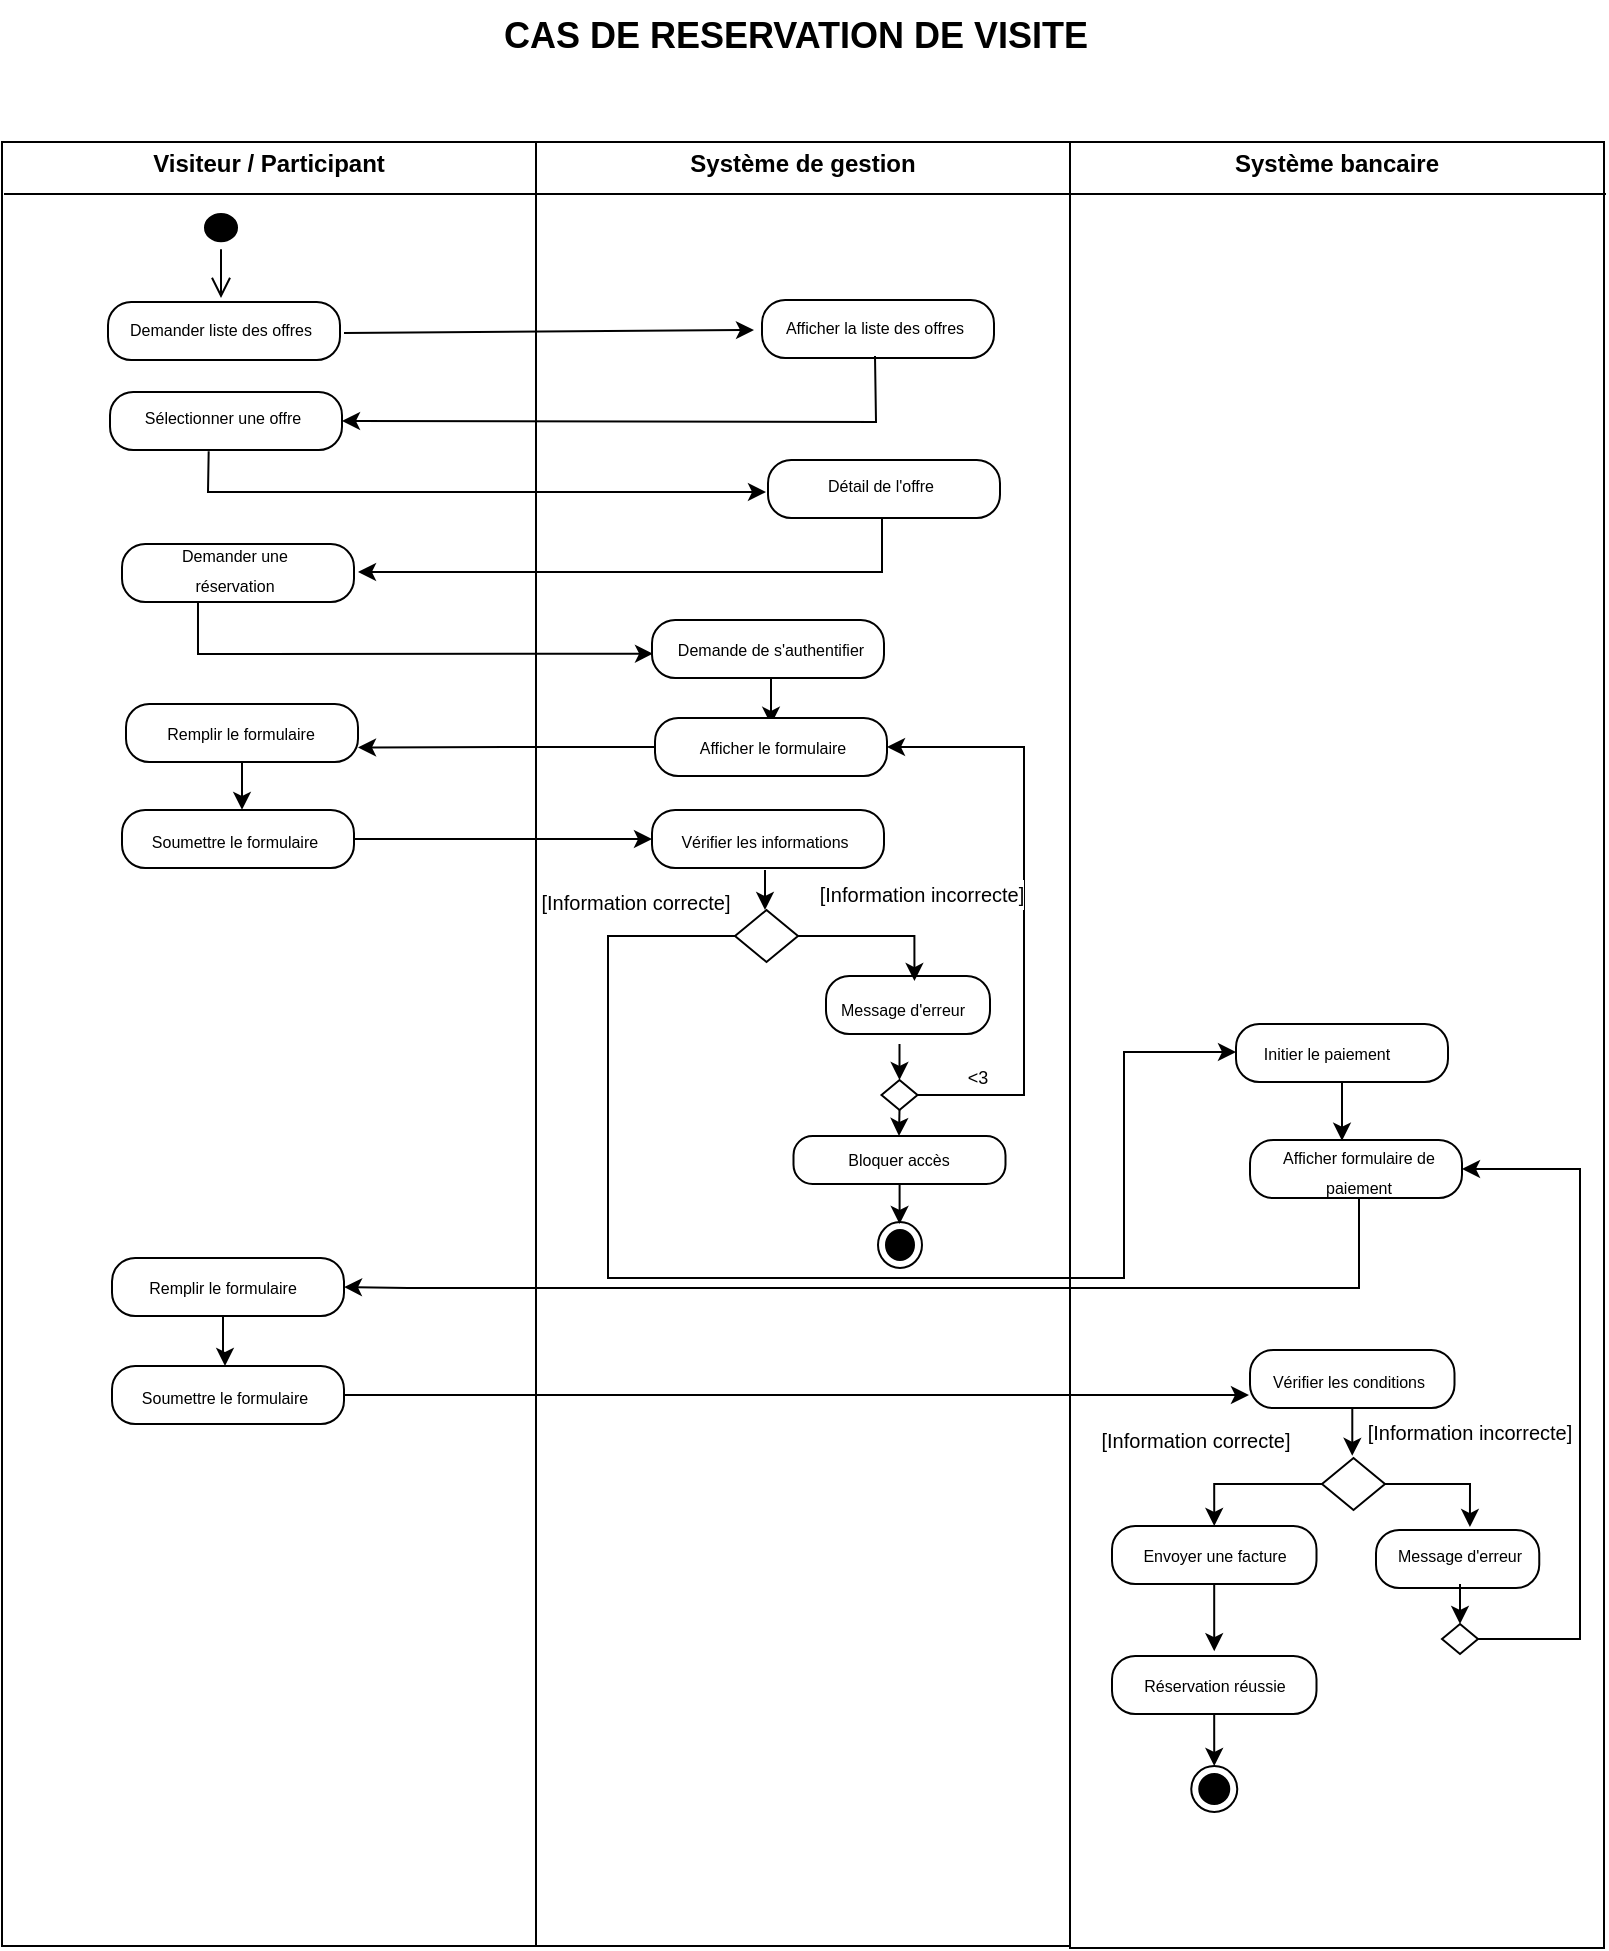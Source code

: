 <mxfile version="26.2.14">
  <diagram name="Page-1" id="e7e014a7-5840-1c2e-5031-d8a46d1fe8dd">
    <mxGraphModel dx="903" dy="542" grid="0" gridSize="10" guides="1" tooltips="1" connect="1" arrows="1" fold="1" page="1" pageScale="1" pageWidth="827" pageHeight="1169" background="none" math="0" shadow="0">
      <root>
        <mxCell id="0" />
        <mxCell id="1" parent="0" />
        <mxCell id="_ejCU_rRlJFC165mmWsl-280" value="" style="rounded=1;whiteSpace=wrap;html=1;arcSize=40;fontColor=#000000;fillColor=light-dark(#FFFFFF,#FFFFFF);strokeColor=light-dark(#000000, #ff9090);fillStyle=solid;pointerEvents=0;align=center;verticalAlign=top;fontFamily=Helvetica;fontSize=12;labelBackgroundColor=light-dark(#000000,#000000);" parent="1" vertex="1">
          <mxGeometry x="829" y="614" width="106" height="29" as="geometry" />
        </mxCell>
        <mxCell id="_ejCU_rRlJFC165mmWsl-41" value="&lt;p style=&quot;margin:0px;margin-top:4px;text-align:center;&quot;&gt;&lt;b&gt;Visiteur / Participant&lt;/b&gt;&lt;/p&gt;" style="verticalAlign=top;align=left;overflow=fill;html=1;whiteSpace=wrap;movable=1;resizable=1;rotatable=1;deletable=1;editable=1;locked=0;connectable=1;" parent="1" vertex="1">
          <mxGeometry x="431" y="115" width="267" height="902" as="geometry" />
        </mxCell>
        <mxCell id="_ejCU_rRlJFC165mmWsl-43" value="&lt;p style=&quot;margin:0px;margin-top:4px;text-align:center;&quot;&gt;&lt;b&gt;Système de gestion&lt;/b&gt;&lt;/p&gt;" style="verticalAlign=top;align=left;overflow=fill;html=1;whiteSpace=wrap;movable=1;resizable=1;rotatable=1;deletable=1;editable=1;locked=0;connectable=1;" parent="1" vertex="1">
          <mxGeometry x="698" y="115" width="267" height="902" as="geometry" />
        </mxCell>
        <mxCell id="_ejCU_rRlJFC165mmWsl-52" value="" style="rounded=1;whiteSpace=wrap;html=1;arcSize=40;fontColor=#000000;fillColor=light-dark(#FFFFFF,#FFFFFF);strokeColor=light-dark(#000000, #ff9090);fillStyle=solid;pointerEvents=0;align=center;verticalAlign=top;fontFamily=Helvetica;fontSize=12;labelBackgroundColor=light-dark(#000000,#000000);" parent="1" vertex="1">
          <mxGeometry x="484" y="195" width="116" height="29" as="geometry" />
        </mxCell>
        <mxCell id="_ejCU_rRlJFC165mmWsl-48" value="" style="group;labelBackgroundColor=light-dark(#000000,#000000);fillColor=none;fillStyle=solid;imageAspect=1;" parent="1" vertex="1" connectable="0">
          <mxGeometry x="533" y="147" width="58" height="76" as="geometry" />
        </mxCell>
        <mxCell id="_ejCU_rRlJFC165mmWsl-46" value="" style="ellipse;html=1;shape=startState;fillColor=#000000;strokeColor=light-dark(#000000,#000000);labelBorderColor=default;" parent="_ejCU_rRlJFC165mmWsl-48" vertex="1">
          <mxGeometry x="-4.5" width="24" height="21.667" as="geometry" />
        </mxCell>
        <mxCell id="_ejCU_rRlJFC165mmWsl-47" value="" style="edgeStyle=orthogonalEdgeStyle;html=1;verticalAlign=bottom;endArrow=open;endSize=8;strokeColor=#000000;rounded=0;entryX=0.5;entryY=0;entryDx=0;entryDy=0;" parent="_ejCU_rRlJFC165mmWsl-48" source="_ejCU_rRlJFC165mmWsl-46" target="_ejCU_rRlJFC165mmWsl-54" edge="1">
          <mxGeometry relative="1" as="geometry">
            <mxPoint x="11" y="39" as="targetPoint" />
          </mxGeometry>
        </mxCell>
        <mxCell id="_ejCU_rRlJFC165mmWsl-54" value="&lt;font style=&quot;font-size: 8px;&quot;&gt;Demander liste des offres&lt;/font&gt;" style="text;html=1;align=center;verticalAlign=middle;whiteSpace=wrap;rounded=0;fontFamily=Helvetica;fontSize=12;fontColor=default;labelBackgroundColor=none;" parent="_ejCU_rRlJFC165mmWsl-48" vertex="1">
          <mxGeometry x="-41" y="46" width="97" height="30" as="geometry" />
        </mxCell>
        <mxCell id="_ejCU_rRlJFC165mmWsl-56" value="" style="endArrow=classic;html=1;rounded=0;fontFamily=Helvetica;fontSize=12;fontColor=default;labelBackgroundColor=light-dark(#000000,#000000);exitX=1;exitY=0.5;exitDx=0;exitDy=0;" parent="1" edge="1">
          <mxGeometry width="50" height="50" relative="1" as="geometry">
            <mxPoint x="602" y="210.5" as="sourcePoint" />
            <mxPoint x="807" y="209" as="targetPoint" />
          </mxGeometry>
        </mxCell>
        <mxCell id="_ejCU_rRlJFC165mmWsl-57" value="" style="rounded=1;whiteSpace=wrap;html=1;arcSize=40;fontColor=#000000;fillColor=light-dark(#FFFFFF,#FFFFFF);strokeColor=light-dark(#000000, #ff9090);fillStyle=solid;pointerEvents=0;align=center;verticalAlign=top;fontFamily=Helvetica;fontSize=12;labelBackgroundColor=light-dark(#000000,#000000);" parent="1" vertex="1">
          <mxGeometry x="811" y="194" width="116" height="29" as="geometry" />
        </mxCell>
        <mxCell id="_ejCU_rRlJFC165mmWsl-58" value="&lt;font style=&quot;font-size: 8px;&quot;&gt;Afficher la liste des offres&lt;/font&gt;" style="text;html=1;align=center;verticalAlign=middle;whiteSpace=wrap;rounded=0;fontFamily=Helvetica;fontSize=12;fontColor=default;labelBackgroundColor=none;" parent="1" vertex="1">
          <mxGeometry x="821" y="192" width="93" height="30" as="geometry" />
        </mxCell>
        <mxCell id="_ejCU_rRlJFC165mmWsl-59" value="" style="rounded=1;whiteSpace=wrap;html=1;arcSize=40;fontColor=#000000;fillColor=light-dark(#FFFFFF,#FFFFFF);strokeColor=light-dark(#000000, #ff9090);fillStyle=solid;pointerEvents=0;align=center;verticalAlign=top;fontFamily=Helvetica;fontSize=12;labelBackgroundColor=light-dark(#000000,#000000);" parent="1" vertex="1">
          <mxGeometry x="485" y="240" width="116" height="29" as="geometry" />
        </mxCell>
        <mxCell id="_ejCU_rRlJFC165mmWsl-60" value="&lt;font style=&quot;font-size: 8px;&quot;&gt;Sélectionner une offre&lt;/font&gt;" style="text;html=1;align=center;verticalAlign=middle;whiteSpace=wrap;rounded=0;fontFamily=Helvetica;fontSize=12;fontColor=default;labelBackgroundColor=none;" parent="1" vertex="1">
          <mxGeometry x="495" y="237" width="93" height="30" as="geometry" />
        </mxCell>
        <mxCell id="_ejCU_rRlJFC165mmWsl-62" value="" style="endArrow=classic;html=1;rounded=0;fontFamily=Helvetica;fontSize=12;fontColor=default;labelBackgroundColor=light-dark(#000000,#000000);entryX=1;entryY=0.5;entryDx=0;entryDy=0;exitX=0.5;exitY=1;exitDx=0;exitDy=0;" parent="1" source="_ejCU_rRlJFC165mmWsl-58" target="_ejCU_rRlJFC165mmWsl-59" edge="1">
          <mxGeometry width="50" height="50" relative="1" as="geometry">
            <mxPoint x="755" y="327" as="sourcePoint" />
            <mxPoint x="805" y="277" as="targetPoint" />
            <Array as="points">
              <mxPoint x="868" y="255" />
            </Array>
          </mxGeometry>
        </mxCell>
        <mxCell id="_ejCU_rRlJFC165mmWsl-63" value="" style="endArrow=classic;html=1;rounded=0;fontFamily=Helvetica;fontSize=12;fontColor=default;labelBackgroundColor=light-dark(#000000,#000000);exitX=0.423;exitY=1.087;exitDx=0;exitDy=0;exitPerimeter=0;" parent="1" source="_ejCU_rRlJFC165mmWsl-60" edge="1">
          <mxGeometry width="50" height="50" relative="1" as="geometry">
            <mxPoint x="548.998" y="289" as="sourcePoint" />
            <mxPoint x="813" y="290" as="targetPoint" />
            <Array as="points">
              <mxPoint x="534" y="290" />
            </Array>
          </mxGeometry>
        </mxCell>
        <mxCell id="_ejCU_rRlJFC165mmWsl-64" value="" style="rounded=1;whiteSpace=wrap;html=1;arcSize=40;fontColor=#000000;fillColor=light-dark(#FFFFFF,#FFFFFF);strokeColor=light-dark(#000000, #ff9090);fillStyle=solid;pointerEvents=0;align=center;verticalAlign=top;fontFamily=Helvetica;fontSize=12;labelBackgroundColor=light-dark(#000000,#000000);" parent="1" vertex="1">
          <mxGeometry x="814" y="274" width="116" height="29" as="geometry" />
        </mxCell>
        <mxCell id="_ejCU_rRlJFC165mmWsl-65" value="&lt;font style=&quot;font-size: 8px;&quot;&gt;Détail de l&#39;offre&lt;/font&gt;" style="text;html=1;align=center;verticalAlign=middle;whiteSpace=wrap;rounded=0;fontFamily=Helvetica;fontSize=12;fontColor=default;labelBackgroundColor=none;" parent="1" vertex="1">
          <mxGeometry x="824" y="271" width="93" height="30" as="geometry" />
        </mxCell>
        <mxCell id="_ejCU_rRlJFC165mmWsl-67" value="" style="endArrow=classic;html=1;rounded=0;fontFamily=Helvetica;fontSize=12;fontColor=default;labelBackgroundColor=light-dark(#000000,#000000);" parent="1" edge="1">
          <mxGeometry width="50" height="50" relative="1" as="geometry">
            <mxPoint x="871" y="303" as="sourcePoint" />
            <mxPoint x="609" y="330" as="targetPoint" />
            <Array as="points">
              <mxPoint x="871" y="330" />
            </Array>
          </mxGeometry>
        </mxCell>
        <mxCell id="_ejCU_rRlJFC165mmWsl-68" value="" style="rounded=1;whiteSpace=wrap;html=1;arcSize=40;fontColor=#000000;fillColor=light-dark(#FFFFFF,#FFFFFF);strokeColor=light-dark(#000000, #ff9090);fillStyle=solid;pointerEvents=0;align=center;verticalAlign=top;fontFamily=Helvetica;fontSize=12;labelBackgroundColor=light-dark(#000000,#000000);" parent="1" vertex="1">
          <mxGeometry x="491" y="316" width="116" height="29" as="geometry" />
        </mxCell>
        <mxCell id="_ejCU_rRlJFC165mmWsl-69" value="&lt;font style=&quot;font-size: 8px;&quot;&gt;Demander une réservation&lt;/font&gt;" style="text;html=1;align=center;verticalAlign=middle;whiteSpace=wrap;rounded=0;fontFamily=Helvetica;fontSize=12;fontColor=default;labelBackgroundColor=none;" parent="1" vertex="1">
          <mxGeometry x="501" y="313" width="93" height="30" as="geometry" />
        </mxCell>
        <mxCell id="_ejCU_rRlJFC165mmWsl-70" value="" style="endArrow=classic;html=1;rounded=0;fontFamily=Helvetica;fontSize=12;fontColor=default;labelBackgroundColor=light-dark(#000000,#000000);exitX=0.301;exitY=1.067;exitDx=0;exitDy=0;exitPerimeter=0;" parent="1" source="_ejCU_rRlJFC165mmWsl-69" edge="1">
          <mxGeometry width="50" height="50" relative="1" as="geometry">
            <mxPoint x="478.003" y="343.0" as="sourcePoint" />
            <mxPoint x="756.5" y="370.82" as="targetPoint" />
            <Array as="points">
              <mxPoint x="529" y="371" />
            </Array>
          </mxGeometry>
        </mxCell>
        <mxCell id="_ejCU_rRlJFC165mmWsl-71" value="" style="rounded=1;whiteSpace=wrap;html=1;arcSize=40;fontColor=#000000;fillColor=light-dark(#FFFFFF,#FFFFFF);strokeColor=light-dark(#000000, #ff9090);fillStyle=solid;pointerEvents=0;align=center;verticalAlign=top;fontFamily=Helvetica;fontSize=12;labelBackgroundColor=light-dark(#000000,#000000);" parent="1" vertex="1">
          <mxGeometry x="756" y="354" width="116" height="29" as="geometry" />
        </mxCell>
        <mxCell id="_ejCU_rRlJFC165mmWsl-219" style="edgeStyle=orthogonalEdgeStyle;rounded=0;orthogonalLoop=1;jettySize=auto;html=1;fontFamily=Helvetica;fontSize=12;fontColor=default;labelBackgroundColor=light-dark(#000000,#000000);" parent="1" source="_ejCU_rRlJFC165mmWsl-72" edge="1">
          <mxGeometry relative="1" as="geometry">
            <mxPoint x="815.5" y="406.406" as="targetPoint" />
          </mxGeometry>
        </mxCell>
        <mxCell id="_ejCU_rRlJFC165mmWsl-72" value="&lt;font style=&quot;font-size: 8px;&quot;&gt;Demande de s&#39;authentifier&lt;/font&gt;" style="text;html=1;align=center;verticalAlign=middle;whiteSpace=wrap;rounded=0;fontFamily=Helvetica;fontSize=12;fontColor=default;labelBackgroundColor=none;" parent="1" vertex="1">
          <mxGeometry x="764" y="353" width="103" height="30" as="geometry" />
        </mxCell>
        <mxCell id="_ejCU_rRlJFC165mmWsl-223" style="edgeStyle=orthogonalEdgeStyle;rounded=0;orthogonalLoop=1;jettySize=auto;html=1;fontFamily=Helvetica;fontSize=12;fontColor=default;labelBackgroundColor=light-dark(#000000,#000000);" parent="1" source="_ejCU_rRlJFC165mmWsl-79" edge="1">
          <mxGeometry relative="1" as="geometry">
            <mxPoint x="551.0" y="448.935" as="targetPoint" />
          </mxGeometry>
        </mxCell>
        <mxCell id="_ejCU_rRlJFC165mmWsl-79" value="" style="rounded=1;whiteSpace=wrap;html=1;arcSize=40;fontColor=#000000;fillColor=light-dark(#FFFFFF,#FFFFFF);strokeColor=light-dark(#000000, #ff9090);fillStyle=solid;pointerEvents=0;align=center;verticalAlign=top;fontFamily=Helvetica;fontSize=12;labelBackgroundColor=light-dark(#000000,#000000);" parent="1" vertex="1">
          <mxGeometry x="493" y="396" width="116" height="29" as="geometry" />
        </mxCell>
        <mxCell id="_ejCU_rRlJFC165mmWsl-80" value="&lt;font style=&quot;font-size: 8px;&quot;&gt;Remplir le formulaire&lt;/font&gt;" style="text;html=1;align=center;verticalAlign=middle;whiteSpace=wrap;rounded=0;fontFamily=Helvetica;fontSize=12;fontColor=default;labelBackgroundColor=none;" parent="1" vertex="1">
          <mxGeometry x="503.5" y="395" width="93" height="30" as="geometry" />
        </mxCell>
        <mxCell id="_ejCU_rRlJFC165mmWsl-95" value="" style="rounded=1;whiteSpace=wrap;html=1;arcSize=40;fontColor=#000000;fillColor=light-dark(#FFFFFF,#FFFFFF);strokeColor=light-dark(#000000, #ff9090);fillStyle=solid;pointerEvents=0;align=center;verticalAlign=top;fontFamily=Helvetica;fontSize=12;labelBackgroundColor=light-dark(#000000,#000000);" parent="1" vertex="1">
          <mxGeometry x="486" y="673" width="116" height="29" as="geometry" />
        </mxCell>
        <mxCell id="_ejCU_rRlJFC165mmWsl-114" style="edgeStyle=orthogonalEdgeStyle;rounded=0;orthogonalLoop=1;jettySize=auto;html=1;fontFamily=Helvetica;fontSize=12;fontColor=default;labelBackgroundColor=light-dark(#000000,#000000);entryX=0.5;entryY=0;entryDx=0;entryDy=0;" parent="1" source="_ejCU_rRlJFC165mmWsl-93" target="_ejCU_rRlJFC165mmWsl-113" edge="1">
          <mxGeometry relative="1" as="geometry">
            <mxPoint x="541.5" y="733.421" as="targetPoint" />
          </mxGeometry>
        </mxCell>
        <mxCell id="_ejCU_rRlJFC165mmWsl-93" value="&lt;font style=&quot;font-size: 8px;&quot;&gt;Remplir le formulaire&lt;/font&gt;" style="text;html=1;align=center;verticalAlign=middle;whiteSpace=wrap;rounded=0;fontFamily=Helvetica;fontSize=12;fontColor=default;labelBackgroundColor=none;" parent="1" vertex="1">
          <mxGeometry x="495" y="672" width="93" height="30" as="geometry" />
        </mxCell>
        <mxCell id="_ejCU_rRlJFC165mmWsl-112" value="" style="rounded=1;whiteSpace=wrap;html=1;arcSize=40;fontColor=#000000;fillColor=light-dark(#FFFFFF,#FFFFFF);strokeColor=light-dark(#000000, #ff9090);fillStyle=solid;pointerEvents=0;align=center;verticalAlign=top;fontFamily=Helvetica;fontSize=12;labelBackgroundColor=light-dark(#000000,#000000);" parent="1" vertex="1">
          <mxGeometry x="486" y="727" width="116" height="29" as="geometry" />
        </mxCell>
        <mxCell id="_ejCU_rRlJFC165mmWsl-113" value="&lt;font style=&quot;font-size: 8px;&quot;&gt;Soumettre le formulaire&lt;/font&gt;" style="text;html=1;align=center;verticalAlign=middle;whiteSpace=wrap;rounded=0;fontFamily=Helvetica;fontSize=12;fontColor=default;labelBackgroundColor=none;" parent="1" vertex="1">
          <mxGeometry x="496" y="727" width="93" height="30" as="geometry" />
        </mxCell>
        <mxCell id="_ejCU_rRlJFC165mmWsl-120" value="&lt;p style=&quot;margin:0px;margin-top:4px;text-align:center;&quot;&gt;&lt;b&gt;Système bancaire&lt;/b&gt;&lt;/p&gt;" style="verticalAlign=top;align=left;overflow=fill;html=1;whiteSpace=wrap;movable=1;resizable=1;rotatable=1;deletable=1;editable=1;locked=0;connectable=1;" parent="1" vertex="1">
          <mxGeometry x="965" y="115" width="267" height="903" as="geometry" />
        </mxCell>
        <mxCell id="_ejCU_rRlJFC165mmWsl-173" style="edgeStyle=orthogonalEdgeStyle;rounded=0;orthogonalLoop=1;jettySize=auto;html=1;fontFamily=Helvetica;fontSize=12;fontColor=default;labelBackgroundColor=light-dark(#000000,#000000);" parent="1" source="_ejCU_rRlJFC165mmWsl-167" edge="1">
          <mxGeometry relative="1" as="geometry">
            <mxPoint x="1101.0" y="614.365" as="targetPoint" />
          </mxGeometry>
        </mxCell>
        <mxCell id="_ejCU_rRlJFC165mmWsl-167" value="" style="rounded=1;whiteSpace=wrap;html=1;arcSize=40;fontColor=#000000;fillColor=light-dark(#FFFFFF,#FFFFFF);strokeColor=light-dark(#000000, #ff9090);fillStyle=solid;pointerEvents=0;align=center;verticalAlign=top;fontFamily=Helvetica;fontSize=12;labelBackgroundColor=light-dark(#000000,#000000);" parent="1" vertex="1">
          <mxGeometry x="1048" y="556" width="106" height="29" as="geometry" />
        </mxCell>
        <mxCell id="_ejCU_rRlJFC165mmWsl-168" value="&lt;font style=&quot;font-size: 8px;&quot;&gt;Initier le paiement&lt;/font&gt;" style="text;html=1;align=center;verticalAlign=middle;whiteSpace=wrap;rounded=0;fontFamily=Helvetica;fontSize=12;fontColor=default;labelBackgroundColor=none;" parent="1" vertex="1">
          <mxGeometry x="1048" y="555" width="91" height="30" as="geometry" />
        </mxCell>
        <mxCell id="_ejCU_rRlJFC165mmWsl-201" style="edgeStyle=orthogonalEdgeStyle;rounded=0;orthogonalLoop=1;jettySize=auto;html=1;fontFamily=Helvetica;fontSize=12;fontColor=default;labelBackgroundColor=light-dark(#000000,#000000);exitX=0.5;exitY=1;exitDx=0;exitDy=0;entryX=1;entryY=0.5;entryDx=0;entryDy=0;" parent="1" source="_ejCU_rRlJFC165mmWsl-170" target="_ejCU_rRlJFC165mmWsl-95" edge="1">
          <mxGeometry relative="1" as="geometry">
            <mxPoint x="642" y="696" as="targetPoint" />
            <mxPoint x="1110.62" y="653.867" as="sourcePoint" />
            <Array as="points">
              <mxPoint x="1109" y="688" />
              <mxPoint x="634" y="688" />
            </Array>
          </mxGeometry>
        </mxCell>
        <mxCell id="_ejCU_rRlJFC165mmWsl-172" value="" style="rounded=1;whiteSpace=wrap;html=1;arcSize=40;fontColor=#000000;fillColor=light-dark(#FFFFFF,#FFFFFF);strokeColor=light-dark(#000000, #ff9090);fillStyle=solid;pointerEvents=0;align=center;verticalAlign=top;fontFamily=Helvetica;fontSize=12;labelBackgroundColor=light-dark(#000000,#000000);" parent="1" vertex="1">
          <mxGeometry x="1055" y="614" width="106" height="29" as="geometry" />
        </mxCell>
        <mxCell id="_ejCU_rRlJFC165mmWsl-170" value="&lt;font style=&quot;font-size: 8px;&quot;&gt;Afficher formulaire de paiement&lt;/font&gt;" style="text;html=1;align=center;verticalAlign=middle;whiteSpace=wrap;rounded=0;fontFamily=Helvetica;fontSize=12;fontColor=default;labelBackgroundColor=none;" parent="1" vertex="1">
          <mxGeometry x="1058" y="616" width="103" height="25" as="geometry" />
        </mxCell>
        <mxCell id="_ejCU_rRlJFC165mmWsl-188" value="&lt;font style=&quot;font-size: 9px;&quot;&gt;&amp;lt;3&lt;/font&gt;" style="text;html=1;align=center;verticalAlign=middle;whiteSpace=wrap;rounded=0;fontFamily=Helvetica;fontSize=12;labelBackgroundColor=light-dark(#ffffff, #000000);fillColor=light-dark(#ffffff, #ededed);" parent="1" vertex="1">
          <mxGeometry x="898" y="575" width="41.5" height="13" as="geometry" />
        </mxCell>
        <mxCell id="_ejCU_rRlJFC165mmWsl-259" style="edgeStyle=orthogonalEdgeStyle;rounded=0;orthogonalLoop=1;jettySize=auto;html=1;fontFamily=Helvetica;fontSize=12;fontColor=default;labelBackgroundColor=light-dark(#000000,#000000);" parent="1" source="_ejCU_rRlJFC165mmWsl-203" edge="1">
          <mxGeometry relative="1" as="geometry">
            <mxPoint x="1106.125" y="771.923" as="targetPoint" />
          </mxGeometry>
        </mxCell>
        <mxCell id="_ejCU_rRlJFC165mmWsl-203" value="" style="rounded=1;whiteSpace=wrap;html=1;arcSize=40;fontColor=#000000;fillColor=light-dark(#FFFFFF,#FFFFFF);strokeColor=light-dark(#000000, #ff9090);fillStyle=solid;pointerEvents=0;align=center;verticalAlign=top;fontFamily=Helvetica;fontSize=12;labelBackgroundColor=light-dark(#000000,#000000);" parent="1" vertex="1">
          <mxGeometry x="1055" y="719" width="102.25" height="29" as="geometry" />
        </mxCell>
        <mxCell id="_ejCU_rRlJFC165mmWsl-205" value="&lt;font style=&quot;font-size: 8px;&quot;&gt;Vérifier les conditions&lt;/font&gt;" style="text;html=1;align=center;verticalAlign=middle;whiteSpace=wrap;rounded=0;fontFamily=Helvetica;fontSize=12;fontColor=default;labelBackgroundColor=none;" parent="1" vertex="1">
          <mxGeometry x="1058" y="723" width="93" height="21" as="geometry" />
        </mxCell>
        <mxCell id="_ejCU_rRlJFC165mmWsl-222" style="edgeStyle=orthogonalEdgeStyle;rounded=0;orthogonalLoop=1;jettySize=auto;html=1;entryX=1;entryY=0.75;entryDx=0;entryDy=0;fontFamily=Helvetica;fontSize=12;fontColor=default;labelBackgroundColor=light-dark(#000000,#000000);" parent="1" source="_ejCU_rRlJFC165mmWsl-220" target="_ejCU_rRlJFC165mmWsl-79" edge="1">
          <mxGeometry relative="1" as="geometry" />
        </mxCell>
        <mxCell id="_ejCU_rRlJFC165mmWsl-220" value="" style="rounded=1;whiteSpace=wrap;html=1;arcSize=40;fontColor=#000000;fillColor=light-dark(#FFFFFF,#FFFFFF);strokeColor=light-dark(#000000, #ff9090);fillStyle=solid;pointerEvents=0;align=center;verticalAlign=top;fontFamily=Helvetica;fontSize=12;labelBackgroundColor=light-dark(#000000,#000000);" parent="1" vertex="1">
          <mxGeometry x="757.5" y="403" width="116" height="29" as="geometry" />
        </mxCell>
        <mxCell id="_ejCU_rRlJFC165mmWsl-221" value="&lt;font style=&quot;font-size: 8px;&quot;&gt;Afficher le formulaire&lt;/font&gt;" style="text;html=1;align=center;verticalAlign=middle;whiteSpace=wrap;rounded=0;fontFamily=Helvetica;fontSize=12;fontColor=default;labelBackgroundColor=none;" parent="1" vertex="1">
          <mxGeometry x="764.5" y="402" width="103" height="30" as="geometry" />
        </mxCell>
        <mxCell id="_ejCU_rRlJFC165mmWsl-234" style="edgeStyle=orthogonalEdgeStyle;rounded=0;orthogonalLoop=1;jettySize=auto;html=1;entryX=0;entryY=0.5;entryDx=0;entryDy=0;fontFamily=Helvetica;fontSize=12;fontColor=default;labelBackgroundColor=light-dark(#000000,#000000);" parent="1" source="_ejCU_rRlJFC165mmWsl-227" target="_ejCU_rRlJFC165mmWsl-232" edge="1">
          <mxGeometry relative="1" as="geometry" />
        </mxCell>
        <mxCell id="_ejCU_rRlJFC165mmWsl-227" value="" style="rounded=1;whiteSpace=wrap;html=1;arcSize=40;fontColor=#000000;fillColor=light-dark(#FFFFFF,#FFFFFF);strokeColor=light-dark(#000000, #ff9090);fillStyle=solid;pointerEvents=0;align=center;verticalAlign=top;fontFamily=Helvetica;fontSize=12;labelBackgroundColor=light-dark(#000000,#000000);" parent="1" vertex="1">
          <mxGeometry x="491" y="449" width="116" height="29" as="geometry" />
        </mxCell>
        <mxCell id="_ejCU_rRlJFC165mmWsl-228" value="&lt;font style=&quot;font-size: 8px;&quot;&gt;Soumettre le formulaire&lt;/font&gt;" style="text;html=1;align=center;verticalAlign=middle;whiteSpace=wrap;rounded=0;fontFamily=Helvetica;fontSize=12;fontColor=default;labelBackgroundColor=none;" parent="1" vertex="1">
          <mxGeometry x="501" y="449" width="93" height="30" as="geometry" />
        </mxCell>
        <mxCell id="_ejCU_rRlJFC165mmWsl-232" value="" style="rounded=1;whiteSpace=wrap;html=1;arcSize=40;fontColor=#000000;fillColor=light-dark(#FFFFFF,#FFFFFF);strokeColor=light-dark(#000000, #ff9090);fillStyle=solid;pointerEvents=0;align=center;verticalAlign=top;fontFamily=Helvetica;fontSize=12;labelBackgroundColor=light-dark(#000000,#000000);" parent="1" vertex="1">
          <mxGeometry x="756" y="449" width="116" height="29" as="geometry" />
        </mxCell>
        <mxCell id="_ejCU_rRlJFC165mmWsl-248" style="edgeStyle=orthogonalEdgeStyle;rounded=0;orthogonalLoop=1;jettySize=auto;html=1;entryX=0.5;entryY=0;entryDx=0;entryDy=0;fontFamily=Helvetica;fontSize=12;fontColor=default;labelBackgroundColor=light-dark(#000000,#000000);" parent="1" source="_ejCU_rRlJFC165mmWsl-233" target="_ejCU_rRlJFC165mmWsl-235" edge="1">
          <mxGeometry relative="1" as="geometry" />
        </mxCell>
        <mxCell id="_ejCU_rRlJFC165mmWsl-233" value="&lt;font style=&quot;font-size: 8px;&quot;&gt;Vérifier les informations&lt;/font&gt;" style="text;html=1;align=center;verticalAlign=middle;whiteSpace=wrap;rounded=0;fontFamily=Helvetica;fontSize=12;fontColor=default;labelBackgroundColor=none;" parent="1" vertex="1">
          <mxGeometry x="766" y="449" width="93" height="30" as="geometry" />
        </mxCell>
        <mxCell id="_ejCU_rRlJFC165mmWsl-253" style="edgeStyle=orthogonalEdgeStyle;rounded=0;orthogonalLoop=1;jettySize=auto;html=1;entryX=0;entryY=0.5;entryDx=0;entryDy=0;fontFamily=Helvetica;fontSize=12;fontColor=default;labelBackgroundColor=light-dark(#000000,#000000);exitX=0;exitY=0.5;exitDx=0;exitDy=0;" parent="1" edge="1">
          <mxGeometry relative="1" as="geometry">
            <mxPoint x="797.5" y="512.03" as="sourcePoint" />
            <mxPoint x="1048" y="570.03" as="targetPoint" />
            <Array as="points">
              <mxPoint x="734" y="512" />
              <mxPoint x="734" y="683" />
              <mxPoint x="992" y="683" />
              <mxPoint x="992" y="570" />
            </Array>
          </mxGeometry>
        </mxCell>
        <mxCell id="_ejCU_rRlJFC165mmWsl-235" value="" style="rhombus;whiteSpace=wrap;html=1;fontColor=#000000;fillColor=#FFFFFF;strokeColor=#000000;fillStyle=solid;pointerEvents=0;align=center;verticalAlign=top;fontFamily=Helvetica;fontSize=12;labelBackgroundColor=light-dark(#000000,#000000);" parent="1" vertex="1">
          <mxGeometry x="797.5" y="499" width="31.5" height="26" as="geometry" />
        </mxCell>
        <mxCell id="_ejCU_rRlJFC165mmWsl-237" value="" style="rounded=1;whiteSpace=wrap;html=1;arcSize=40;fontColor=#000000;fillColor=light-dark(#FFFFFF,#FFFFFF);strokeColor=light-dark(#000000, #ff9090);fillStyle=solid;pointerEvents=0;align=center;verticalAlign=top;fontFamily=Helvetica;fontSize=12;labelBackgroundColor=light-dark(#000000,#000000);" parent="1" vertex="1">
          <mxGeometry x="843" y="532" width="82" height="29" as="geometry" />
        </mxCell>
        <mxCell id="_ejCU_rRlJFC165mmWsl-238" style="edgeStyle=orthogonalEdgeStyle;rounded=0;orthogonalLoop=1;jettySize=auto;html=1;fontFamily=Helvetica;fontSize=12;fontColor=default;labelBackgroundColor=light-dark(#000000,#000000);" parent="1" edge="1">
          <mxGeometry relative="1" as="geometry">
            <mxPoint x="879.75" y="584" as="targetPoint" />
            <mxPoint x="879.75" y="566" as="sourcePoint" />
          </mxGeometry>
        </mxCell>
        <mxCell id="_ejCU_rRlJFC165mmWsl-239" value="&lt;font style=&quot;font-size: 8px;&quot;&gt;Message d&#39;erreur&lt;/font&gt;" style="text;html=1;align=center;verticalAlign=middle;whiteSpace=wrap;rounded=0;fontFamily=Helvetica;fontSize=12;fontColor=default;labelBackgroundColor=none;" parent="1" vertex="1">
          <mxGeometry x="834.5" y="533" width="93" height="30" as="geometry" />
        </mxCell>
        <mxCell id="_ejCU_rRlJFC165mmWsl-245" style="edgeStyle=orthogonalEdgeStyle;rounded=0;orthogonalLoop=1;jettySize=auto;html=1;exitX=0.5;exitY=1;exitDx=0;exitDy=0;entryX=0.5;entryY=0;entryDx=0;entryDy=0;fontFamily=Helvetica;fontSize=12;fontColor=default;labelBackgroundColor=light-dark(#000000,#000000);" parent="1" source="_ejCU_rRlJFC165mmWsl-246" edge="1">
          <mxGeometry relative="1" as="geometry">
            <mxPoint x="880.75" y="603" as="sourcePoint" />
            <mxPoint x="879.5" y="612" as="targetPoint" />
          </mxGeometry>
        </mxCell>
        <mxCell id="_ejCU_rRlJFC165mmWsl-250" style="edgeStyle=orthogonalEdgeStyle;rounded=0;orthogonalLoop=1;jettySize=auto;html=1;entryX=1;entryY=0.5;entryDx=0;entryDy=0;fontFamily=Helvetica;fontSize=12;fontColor=default;labelBackgroundColor=light-dark(#000000,#000000);" parent="1" source="_ejCU_rRlJFC165mmWsl-246" target="_ejCU_rRlJFC165mmWsl-220" edge="1">
          <mxGeometry relative="1" as="geometry">
            <Array as="points">
              <mxPoint x="942" y="591" />
              <mxPoint x="942" y="417" />
            </Array>
          </mxGeometry>
        </mxCell>
        <mxCell id="_ejCU_rRlJFC165mmWsl-246" value="" style="rhombus;whiteSpace=wrap;html=1;fontColor=#000000;fillColor=#FFFFFF;strokeColor=#000000;fillStyle=solid;pointerEvents=0;align=center;verticalAlign=top;fontFamily=Helvetica;fontSize=12;labelBackgroundColor=light-dark(#000000,#000000);" parent="1" vertex="1">
          <mxGeometry x="870.75" y="584" width="18" height="15" as="geometry" />
        </mxCell>
        <mxCell id="_ejCU_rRlJFC165mmWsl-249" style="edgeStyle=orthogonalEdgeStyle;rounded=0;orthogonalLoop=1;jettySize=auto;html=1;entryX=0.567;entryY=0.051;entryDx=0;entryDy=0;entryPerimeter=0;fontFamily=Helvetica;fontSize=12;fontColor=default;labelBackgroundColor=light-dark(#000000,#000000);" parent="1" source="_ejCU_rRlJFC165mmWsl-235" target="_ejCU_rRlJFC165mmWsl-239" edge="1">
          <mxGeometry relative="1" as="geometry" />
        </mxCell>
        <mxCell id="_ejCU_rRlJFC165mmWsl-255" style="edgeStyle=orthogonalEdgeStyle;rounded=0;orthogonalLoop=1;jettySize=auto;html=1;fontFamily=Helvetica;fontSize=12;fontColor=default;labelBackgroundColor=light-dark(#000000,#000000);" parent="1" source="_ejCU_rRlJFC165mmWsl-112" edge="1">
          <mxGeometry relative="1" as="geometry">
            <mxPoint x="1054.483" y="741.5" as="targetPoint" />
          </mxGeometry>
        </mxCell>
        <mxCell id="_ejCU_rRlJFC165mmWsl-262" style="edgeStyle=orthogonalEdgeStyle;rounded=0;orthogonalLoop=1;jettySize=auto;html=1;entryX=0.5;entryY=0;entryDx=0;entryDy=0;fontFamily=Helvetica;fontSize=12;fontColor=default;labelBackgroundColor=light-dark(#000000,#000000);" parent="1" source="_ejCU_rRlJFC165mmWsl-256" target="_ejCU_rRlJFC165mmWsl-260" edge="1">
          <mxGeometry relative="1" as="geometry" />
        </mxCell>
        <mxCell id="_ejCU_rRlJFC165mmWsl-256" value="" style="rhombus;whiteSpace=wrap;html=1;fontColor=#000000;fillColor=#FFFFFF;strokeColor=#000000;fillStyle=solid;pointerEvents=0;align=center;verticalAlign=top;fontFamily=Helvetica;fontSize=12;labelBackgroundColor=light-dark(#000000,#000000);" parent="1" vertex="1">
          <mxGeometry x="1091" y="773" width="31.5" height="26" as="geometry" />
        </mxCell>
        <mxCell id="_ejCU_rRlJFC165mmWsl-258" style="edgeStyle=orthogonalEdgeStyle;rounded=0;orthogonalLoop=1;jettySize=auto;html=1;entryX=0.567;entryY=0.051;entryDx=0;entryDy=0;entryPerimeter=0;fontFamily=Helvetica;fontSize=12;fontColor=default;labelBackgroundColor=light-dark(#000000,#000000);" parent="1" source="_ejCU_rRlJFC165mmWsl-256" target="_ejCU_rRlJFC165mmWsl-257" edge="1">
          <mxGeometry relative="1" as="geometry" />
        </mxCell>
        <mxCell id="_ejCU_rRlJFC165mmWsl-260" value="" style="rounded=1;whiteSpace=wrap;html=1;arcSize=40;fontColor=#000000;fillColor=light-dark(#FFFFFF,#FFFFFF);strokeColor=light-dark(#000000, #ff9090);fillStyle=solid;pointerEvents=0;align=center;verticalAlign=top;fontFamily=Helvetica;fontSize=12;labelBackgroundColor=light-dark(#000000,#000000);" parent="1" vertex="1">
          <mxGeometry x="986" y="807" width="102.25" height="29" as="geometry" />
        </mxCell>
        <mxCell id="_ejCU_rRlJFC165mmWsl-263" value="" style="rounded=1;whiteSpace=wrap;html=1;arcSize=40;fontColor=#000000;fillColor=light-dark(#FFFFFF,#FFFFFF);strokeColor=light-dark(#000000, #ff9090);fillStyle=solid;pointerEvents=0;align=center;verticalAlign=top;fontFamily=Helvetica;fontSize=12;labelBackgroundColor=light-dark(#000000,#000000);" parent="1" vertex="1">
          <mxGeometry x="1118" y="809" width="81.63" height="29" as="geometry" />
        </mxCell>
        <mxCell id="_ejCU_rRlJFC165mmWsl-276" style="edgeStyle=orthogonalEdgeStyle;rounded=0;orthogonalLoop=1;jettySize=auto;html=1;entryX=1;entryY=0.5;entryDx=0;entryDy=0;fontFamily=Helvetica;fontSize=12;fontColor=default;labelBackgroundColor=light-dark(#000000,#000000);exitX=1;exitY=0.5;exitDx=0;exitDy=0;" parent="1" source="_ejCU_rRlJFC165mmWsl-277" target="_ejCU_rRlJFC165mmWsl-170" edge="1">
          <mxGeometry relative="1" as="geometry">
            <Array as="points">
              <mxPoint x="1220" y="864" />
              <mxPoint x="1220" y="629" />
            </Array>
          </mxGeometry>
        </mxCell>
        <mxCell id="_ejCU_rRlJFC165mmWsl-278" style="edgeStyle=orthogonalEdgeStyle;rounded=0;orthogonalLoop=1;jettySize=auto;html=1;fontFamily=Helvetica;fontSize=12;fontColor=default;labelBackgroundColor=light-dark(#000000,#000000);" parent="1" source="_ejCU_rRlJFC165mmWsl-257" edge="1">
          <mxGeometry relative="1" as="geometry">
            <mxPoint x="1160" y="856.032" as="targetPoint" />
          </mxGeometry>
        </mxCell>
        <mxCell id="_ejCU_rRlJFC165mmWsl-257" value="&lt;font style=&quot;font-size: 8px;&quot;&gt;Message d&#39;erreur&lt;/font&gt;" style="text;html=1;align=center;verticalAlign=middle;whiteSpace=wrap;rounded=0;fontFamily=Helvetica;fontSize=12;fontColor=default;labelBackgroundColor=none;" parent="1" vertex="1">
          <mxGeometry x="1123" y="806" width="74" height="30" as="geometry" />
        </mxCell>
        <mxCell id="_ejCU_rRlJFC165mmWsl-265" style="edgeStyle=orthogonalEdgeStyle;rounded=0;orthogonalLoop=1;jettySize=auto;html=1;fontFamily=Helvetica;fontSize=12;fontColor=default;labelBackgroundColor=light-dark(#000000,#000000);" parent="1" source="_ejCU_rRlJFC165mmWsl-264" edge="1">
          <mxGeometry relative="1" as="geometry">
            <mxPoint x="1037.13" y="869.624" as="targetPoint" />
          </mxGeometry>
        </mxCell>
        <mxCell id="_ejCU_rRlJFC165mmWsl-264" value="&lt;font style=&quot;font-size: 8px;&quot;&gt;Envoyer une facture&lt;/font&gt;" style="text;html=1;align=center;verticalAlign=middle;whiteSpace=wrap;rounded=0;fontFamily=Helvetica;fontSize=12;fontColor=default;labelBackgroundColor=none;" parent="1" vertex="1">
          <mxGeometry x="990.63" y="806" width="93" height="30" as="geometry" />
        </mxCell>
        <mxCell id="_ejCU_rRlJFC165mmWsl-266" value="" style="rounded=1;whiteSpace=wrap;html=1;arcSize=40;fontColor=#000000;fillColor=light-dark(#FFFFFF,#FFFFFF);strokeColor=light-dark(#000000, #ff9090);fillStyle=solid;pointerEvents=0;align=center;verticalAlign=top;fontFamily=Helvetica;fontSize=12;labelBackgroundColor=light-dark(#000000,#000000);" parent="1" vertex="1">
          <mxGeometry x="986" y="872" width="102.25" height="29" as="geometry" />
        </mxCell>
        <mxCell id="_ejCU_rRlJFC165mmWsl-271" style="edgeStyle=orthogonalEdgeStyle;rounded=0;orthogonalLoop=1;jettySize=auto;html=1;entryX=0.5;entryY=0;entryDx=0;entryDy=0;fontFamily=Helvetica;fontSize=12;fontColor=default;labelBackgroundColor=light-dark(#000000,#000000);" parent="1" source="_ejCU_rRlJFC165mmWsl-267" target="_ejCU_rRlJFC165mmWsl-270" edge="1">
          <mxGeometry relative="1" as="geometry" />
        </mxCell>
        <mxCell id="_ejCU_rRlJFC165mmWsl-267" value="&lt;font style=&quot;font-size: 8px;&quot;&gt;Réservation réussie&lt;/font&gt;" style="text;html=1;align=center;verticalAlign=middle;whiteSpace=wrap;rounded=0;fontFamily=Helvetica;fontSize=12;fontColor=default;labelBackgroundColor=none;" parent="1" vertex="1">
          <mxGeometry x="990.63" y="871" width="93" height="30" as="geometry" />
        </mxCell>
        <mxCell id="_ejCU_rRlJFC165mmWsl-270" value="" style="ellipse;html=1;shape=endState;fillColor=#000000;strokeColor=#000000;fillStyle=solid;pointerEvents=0;align=center;verticalAlign=top;fontFamily=Helvetica;fontSize=12;fontColor=default;labelBackgroundColor=light-dark(#000000,#000000);" parent="1" vertex="1">
          <mxGeometry x="1025.63" y="927" width="23" height="23" as="geometry" />
        </mxCell>
        <mxCell id="_ejCU_rRlJFC165mmWsl-277" value="" style="rhombus;whiteSpace=wrap;html=1;fontColor=#000000;fillColor=#FFFFFF;strokeColor=#000000;fillStyle=solid;pointerEvents=0;align=center;verticalAlign=top;fontFamily=Helvetica;fontSize=12;labelBackgroundColor=light-dark(#000000,#000000);" parent="1" vertex="1">
          <mxGeometry x="1151" y="856" width="18" height="15" as="geometry" />
        </mxCell>
        <mxCell id="_ejCU_rRlJFC165mmWsl-295" style="edgeStyle=orthogonalEdgeStyle;rounded=0;orthogonalLoop=1;jettySize=auto;html=1;fontFamily=Helvetica;fontSize=12;fontColor=default;labelBackgroundColor=light-dark(#000000,#000000);" parent="1" source="_ejCU_rRlJFC165mmWsl-281" edge="1">
          <mxGeometry relative="1" as="geometry">
            <mxPoint x="879.75" y="656.802" as="targetPoint" />
          </mxGeometry>
        </mxCell>
        <mxCell id="_ejCU_rRlJFC165mmWsl-281" value="" style="rounded=1;whiteSpace=wrap;html=1;arcSize=40;fontColor=#000000;fillColor=light-dark(#FFFFFF,#FFFFFF);strokeColor=light-dark(#000000, #ff9090);fillStyle=solid;pointerEvents=0;align=center;verticalAlign=top;fontFamily=Helvetica;fontSize=12;labelBackgroundColor=light-dark(#000000,#000000);" parent="1" vertex="1">
          <mxGeometry x="826.75" y="612" width="106" height="24" as="geometry" />
        </mxCell>
        <mxCell id="_ejCU_rRlJFC165mmWsl-279" value="&lt;font style=&quot;font-size: 8px;&quot;&gt;Bloquer accès&lt;/font&gt;" style="text;html=1;align=center;verticalAlign=middle;whiteSpace=wrap;rounded=0;fontFamily=Helvetica;fontSize=12;fontColor=default;labelBackgroundColor=none;" parent="1" vertex="1">
          <mxGeometry x="833.25" y="608" width="93" height="30" as="geometry" />
        </mxCell>
        <mxCell id="_ejCU_rRlJFC165mmWsl-292" value="&lt;span&gt;&lt;font style=&quot;color: rgb(0, 0, 0); font-size: 10px;&quot;&gt;[Information correcte]&lt;/font&gt;&lt;/span&gt;" style="text;html=1;align=center;verticalAlign=middle;whiteSpace=wrap;rounded=0;fontFamily=Helvetica;fontSize=12;fontColor=#FFFFFF;labelBackgroundColor=light-dark(#ffffff, #000000);" parent="1" vertex="1">
          <mxGeometry x="978" y="752" width="100" height="23" as="geometry" />
        </mxCell>
        <mxCell id="_ejCU_rRlJFC165mmWsl-293" value="&lt;span&gt;&lt;font style=&quot;color: rgb(0, 0, 0); font-size: 10px;&quot;&gt;[Information incorrecte]&lt;/font&gt;&lt;/span&gt;" style="text;html=1;align=center;verticalAlign=middle;whiteSpace=wrap;rounded=0;fontFamily=Helvetica;fontSize=12;fontColor=#FFFFFF;labelBackgroundColor=light-dark(#ffffff, #000000);" parent="1" vertex="1">
          <mxGeometry x="1112" y="748" width="106" height="23" as="geometry" />
        </mxCell>
        <mxCell id="_ejCU_rRlJFC165mmWsl-297" value="&lt;span&gt;&lt;font style=&quot;color: rgb(0, 0, 0); font-size: 10px;&quot;&gt;[Information correcte]&lt;/font&gt;&lt;/span&gt;" style="text;html=1;align=center;verticalAlign=middle;whiteSpace=wrap;rounded=0;fontFamily=Helvetica;fontSize=12;fontColor=#FFFFFF;labelBackgroundColor=light-dark(#ffffff, #000000);" parent="1" vertex="1">
          <mxGeometry x="698" y="483" width="100" height="23" as="geometry" />
        </mxCell>
        <mxCell id="_ejCU_rRlJFC165mmWsl-298" value="&lt;span&gt;&lt;font style=&quot;color: rgb(0, 0, 0); font-size: 10px;&quot;&gt;[Information incorrecte]&lt;/font&gt;&lt;/span&gt;" style="text;html=1;align=center;verticalAlign=middle;whiteSpace=wrap;rounded=0;fontFamily=Helvetica;fontSize=12;fontColor=#FFFFFF;labelBackgroundColor=light-dark(#ffffff, #000000);" parent="1" vertex="1">
          <mxGeometry x="838" y="479" width="106" height="23" as="geometry" />
        </mxCell>
        <mxCell id="z8olPh-3Eqmsdjr-u5Of-1" value="&lt;font style=&quot;font-size: 18px;&quot;&gt;&lt;b style=&quot;&quot;&gt;CAS DE RESERVATION DE VISITE&lt;/b&gt;&lt;/font&gt;" style="text;html=1;align=center;verticalAlign=middle;whiteSpace=wrap;rounded=0;" vertex="1" parent="1">
          <mxGeometry x="617" y="44" width="421.5" height="36" as="geometry" />
        </mxCell>
        <mxCell id="z8olPh-3Eqmsdjr-u5Of-2" value="" style="line;strokeWidth=1;fillColor=none;align=left;verticalAlign=middle;spacingTop=-1;spacingLeft=3;spacingRight=3;rotatable=0;labelPosition=right;points=[];portConstraint=eastwest;strokeColor=inherit;" vertex="1" parent="1">
          <mxGeometry x="432" y="137" width="801" height="8" as="geometry" />
        </mxCell>
        <mxCell id="z8olPh-3Eqmsdjr-u5Of-3" value="" style="ellipse;html=1;shape=endState;fillColor=#000000;strokeColor=#000000;" vertex="1" parent="1">
          <mxGeometry x="869" y="655" width="22" height="23" as="geometry" />
        </mxCell>
      </root>
    </mxGraphModel>
  </diagram>
</mxfile>
